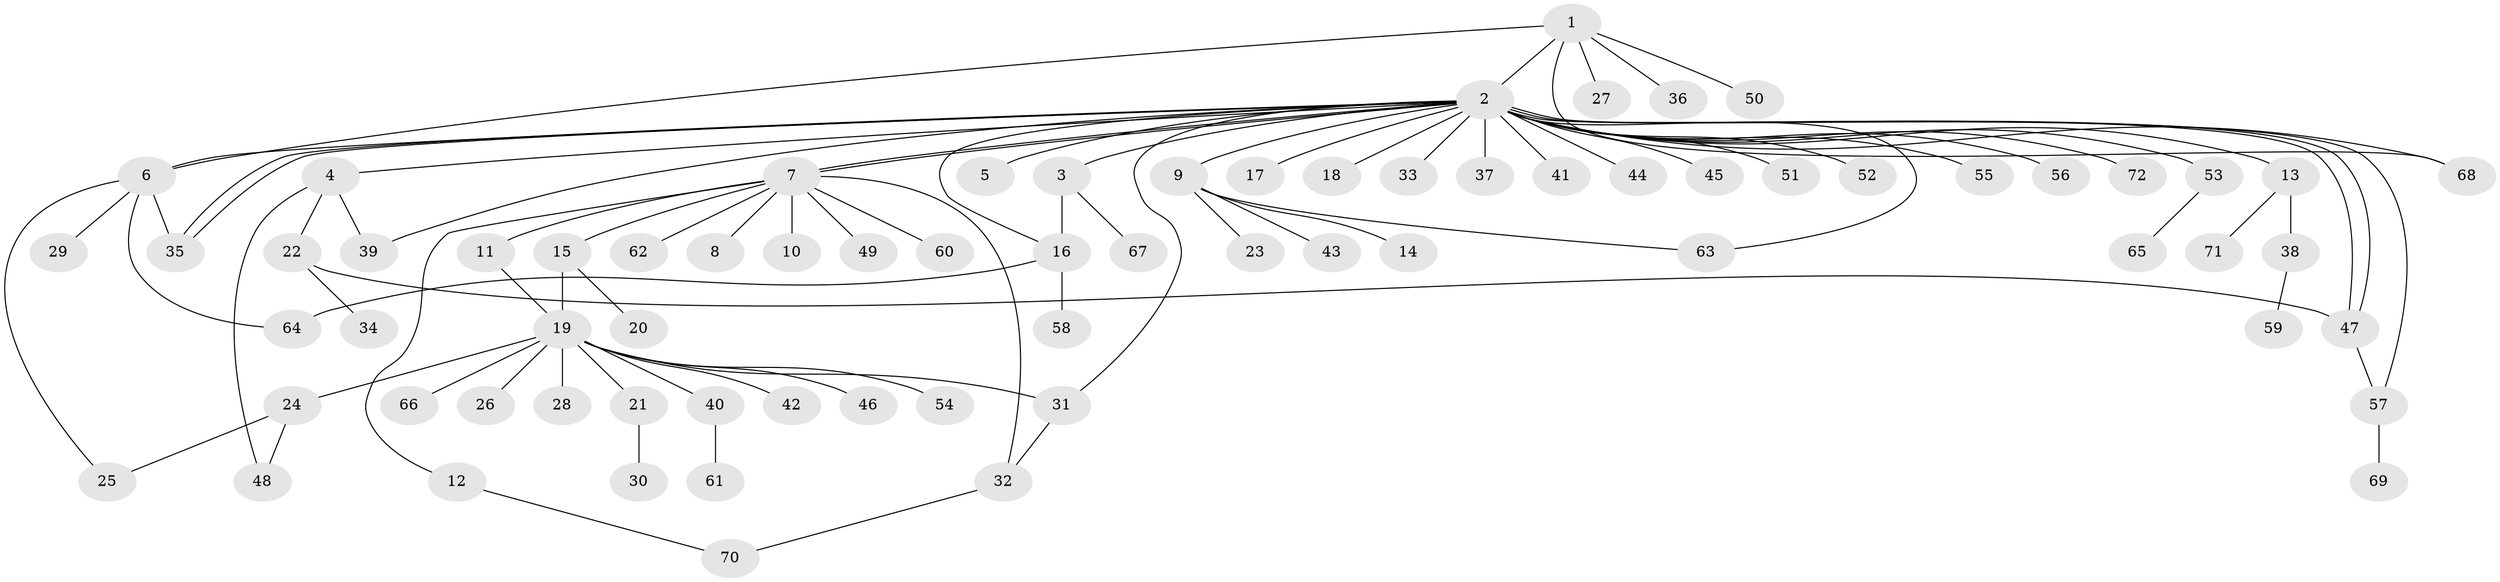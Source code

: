 // coarse degree distribution, {9: 0.017543859649122806, 27: 0.017543859649122806, 4: 0.07017543859649122, 3: 0.05263157894736842, 1: 0.6491228070175439, 11: 0.017543859649122806, 2: 0.15789473684210525, 13: 0.017543859649122806}
// Generated by graph-tools (version 1.1) at 2025/41/03/06/25 10:41:45]
// undirected, 72 vertices, 89 edges
graph export_dot {
graph [start="1"]
  node [color=gray90,style=filled];
  1;
  2;
  3;
  4;
  5;
  6;
  7;
  8;
  9;
  10;
  11;
  12;
  13;
  14;
  15;
  16;
  17;
  18;
  19;
  20;
  21;
  22;
  23;
  24;
  25;
  26;
  27;
  28;
  29;
  30;
  31;
  32;
  33;
  34;
  35;
  36;
  37;
  38;
  39;
  40;
  41;
  42;
  43;
  44;
  45;
  46;
  47;
  48;
  49;
  50;
  51;
  52;
  53;
  54;
  55;
  56;
  57;
  58;
  59;
  60;
  61;
  62;
  63;
  64;
  65;
  66;
  67;
  68;
  69;
  70;
  71;
  72;
  1 -- 2;
  1 -- 6;
  1 -- 27;
  1 -- 36;
  1 -- 50;
  1 -- 68;
  2 -- 3;
  2 -- 4;
  2 -- 5;
  2 -- 6;
  2 -- 7;
  2 -- 7;
  2 -- 9;
  2 -- 13;
  2 -- 16;
  2 -- 17;
  2 -- 18;
  2 -- 31;
  2 -- 33;
  2 -- 35;
  2 -- 35;
  2 -- 37;
  2 -- 39;
  2 -- 41;
  2 -- 44;
  2 -- 45;
  2 -- 47;
  2 -- 47;
  2 -- 51;
  2 -- 52;
  2 -- 53;
  2 -- 55;
  2 -- 56;
  2 -- 57;
  2 -- 63;
  2 -- 68;
  2 -- 72;
  3 -- 16;
  3 -- 67;
  4 -- 22;
  4 -- 39;
  4 -- 48;
  6 -- 25;
  6 -- 29;
  6 -- 35;
  6 -- 64;
  7 -- 8;
  7 -- 10;
  7 -- 11;
  7 -- 12;
  7 -- 15;
  7 -- 32;
  7 -- 49;
  7 -- 60;
  7 -- 62;
  9 -- 14;
  9 -- 23;
  9 -- 43;
  9 -- 63;
  11 -- 19;
  12 -- 70;
  13 -- 38;
  13 -- 71;
  15 -- 19;
  15 -- 20;
  16 -- 58;
  16 -- 64;
  19 -- 21;
  19 -- 24;
  19 -- 26;
  19 -- 28;
  19 -- 31;
  19 -- 40;
  19 -- 42;
  19 -- 46;
  19 -- 54;
  19 -- 66;
  21 -- 30;
  22 -- 34;
  22 -- 47;
  24 -- 25;
  24 -- 48;
  31 -- 32;
  32 -- 70;
  38 -- 59;
  40 -- 61;
  47 -- 57;
  53 -- 65;
  57 -- 69;
}
